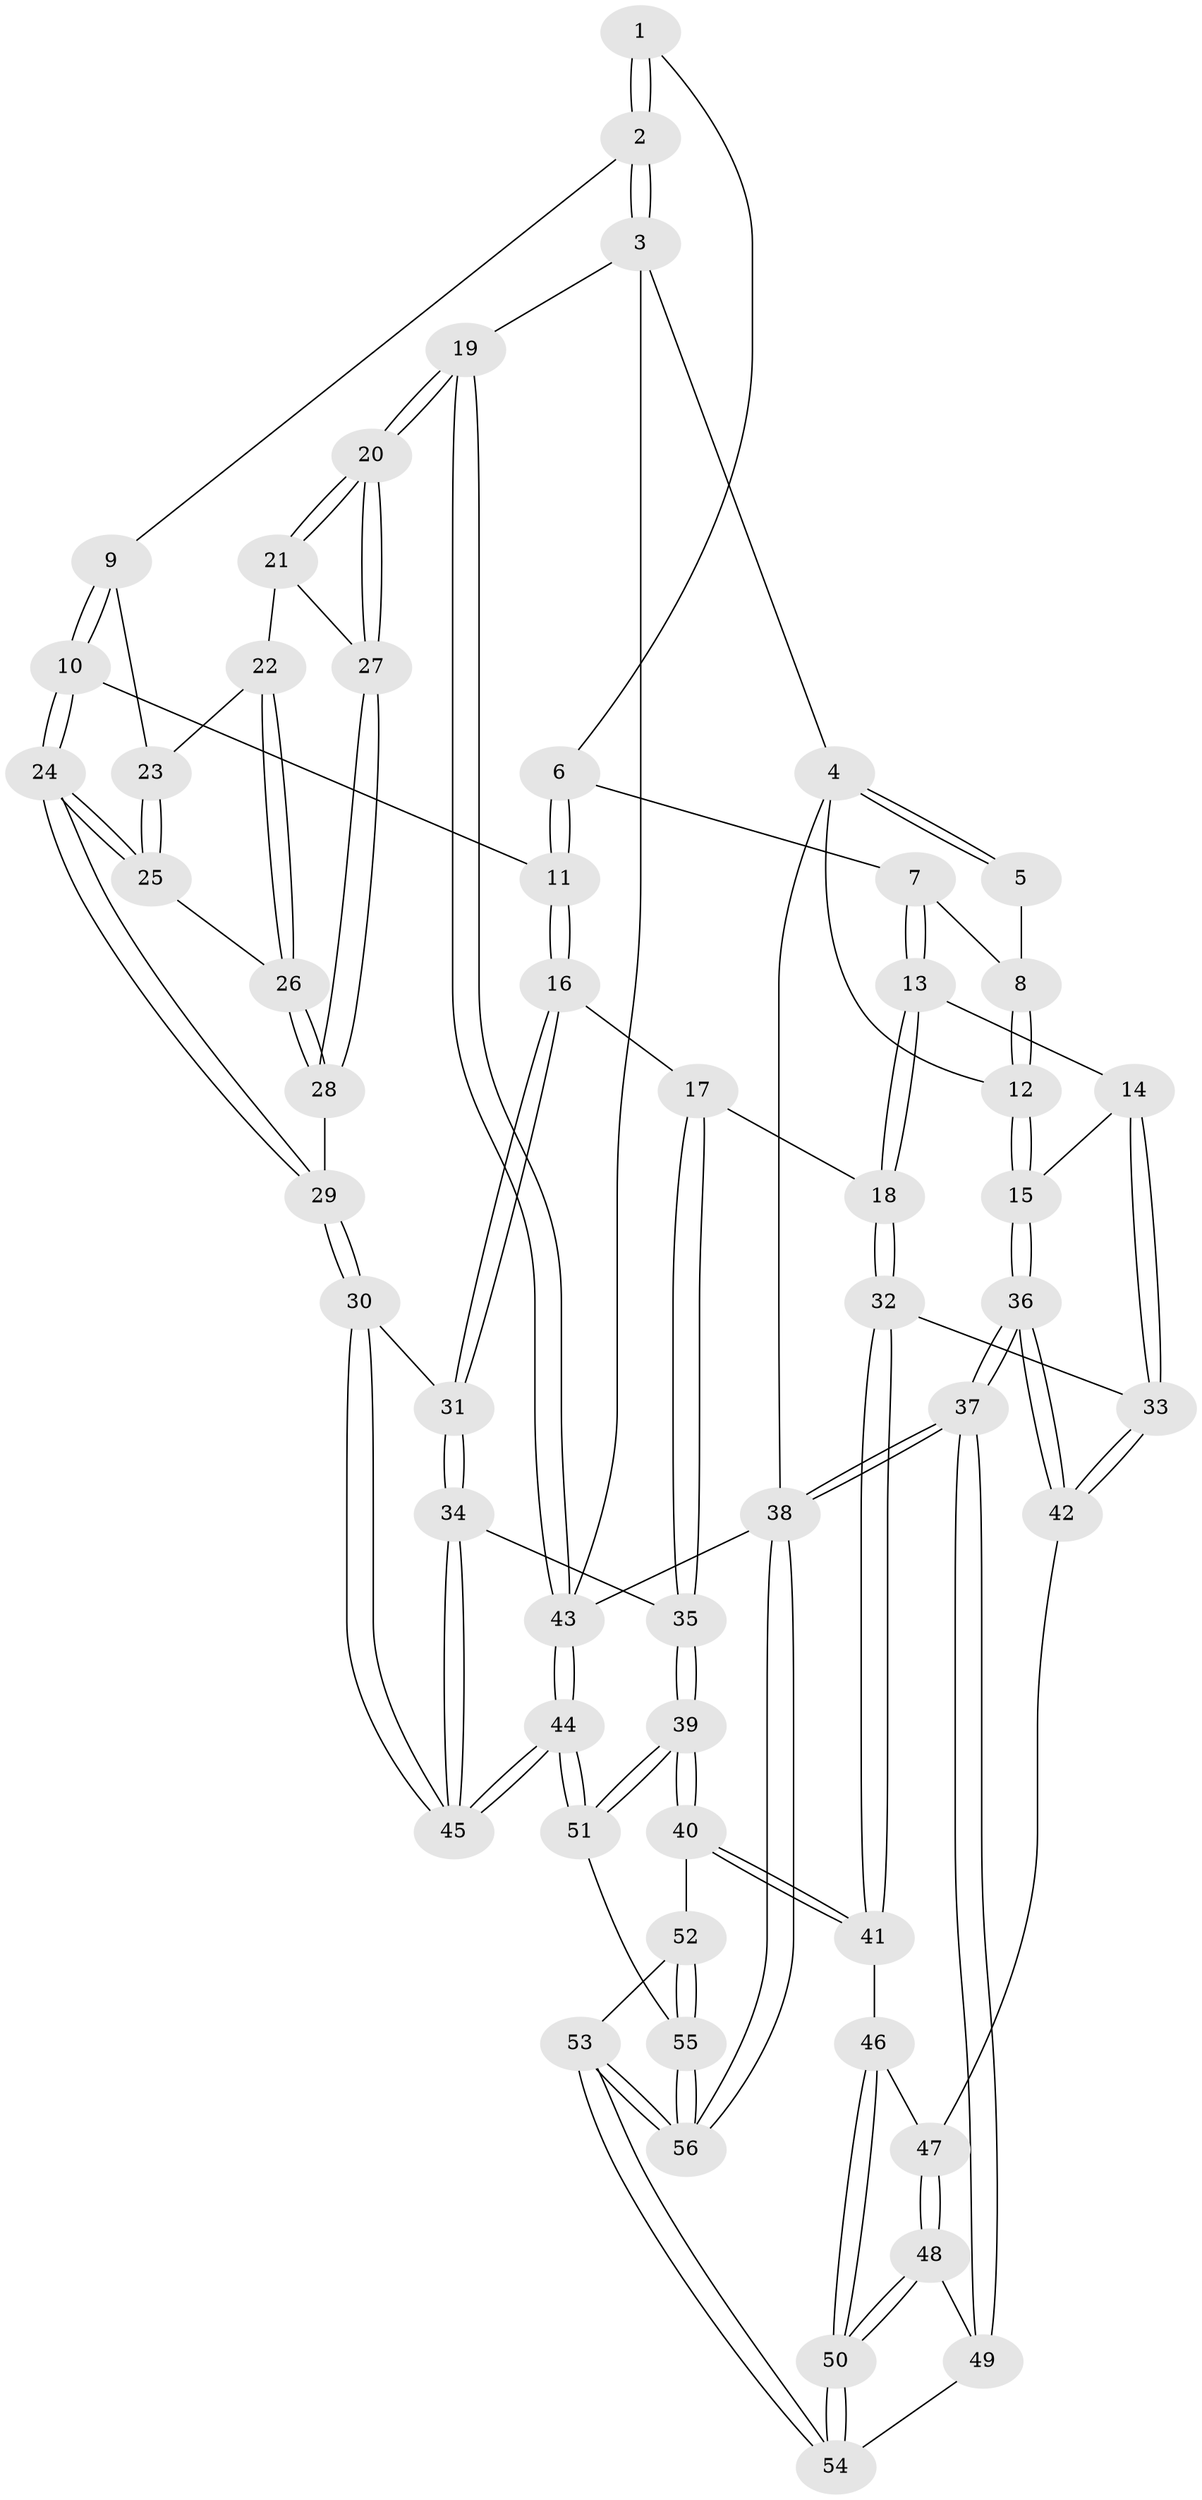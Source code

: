 // Generated by graph-tools (version 1.1) at 2025/27/03/09/25 03:27:09]
// undirected, 56 vertices, 137 edges
graph export_dot {
graph [start="1"]
  node [color=gray90,style=filled];
  1 [pos="+0.7436004894501835+0"];
  2 [pos="+0.9482776806733662+0"];
  3 [pos="+1+0"];
  4 [pos="+0+0"];
  5 [pos="+0.6194612089515507+0"];
  6 [pos="+0.3960726296063191+0.2769743879213853"];
  7 [pos="+0.3247931024984934+0.28328248164594916"];
  8 [pos="+0.22936333887385169+0.225321385155639"];
  9 [pos="+0.9350715043249356+0"];
  10 [pos="+0.5951041289530492+0.400512241339636"];
  11 [pos="+0.5573055927910279+0.41494113724418297"];
  12 [pos="+0+0"];
  13 [pos="+0.3357481283263747+0.46271918441068766"];
  14 [pos="+0.08782086750899298+0.46595094063546977"];
  15 [pos="+0+0.042027466436012885"];
  16 [pos="+0.5092712428443504+0.5004151069409173"];
  17 [pos="+0.44486519980182376+0.5181275254532401"];
  18 [pos="+0.3616800668438554+0.5204862779701832"];
  19 [pos="+1+0.927595037670635"];
  20 [pos="+0.9869779827330454+0.7226972554831039"];
  21 [pos="+0.9276911131970111+0.3711563405974386"];
  22 [pos="+0.918368238496588+0.15513532291086854"];
  23 [pos="+0.932769509094067+0.0032038820383276365"];
  24 [pos="+0.7080101141908157+0.5225411578540301"];
  25 [pos="+0.7260101911722256+0.49572009411718515"];
  26 [pos="+0.8276144868064125+0.45899279087890404"];
  27 [pos="+0.8455115550888652+0.6000661265201572"];
  28 [pos="+0.819628954344911+0.5837726387936147"];
  29 [pos="+0.717421043682171+0.5679679053542405"];
  30 [pos="+0.6957280063575756+0.5878785350102219"];
  31 [pos="+0.563781376943718+0.5784976845046199"];
  32 [pos="+0.32116149572872793+0.5892409581309217"];
  33 [pos="+0.12769926858084557+0.5606607135190895"];
  34 [pos="+0.5419651705340928+0.6686427476933364"];
  35 [pos="+0.4794796214606015+0.7024177891098667"];
  36 [pos="+0+0.6989916752170705"];
  37 [pos="+0+0.8700833513717051"];
  38 [pos="+0+1"];
  39 [pos="+0.41154456575390297+0.7699628878841541"];
  40 [pos="+0.3628233773589014+0.7506138858418677"];
  41 [pos="+0.3335111756287743+0.7084726052844474"];
  42 [pos="+0.10387734031792138+0.6548845950075799"];
  43 [pos="+1+1"];
  44 [pos="+0.815049315305253+1"];
  45 [pos="+0.6727201317356668+0.7433579076311135"];
  46 [pos="+0.2221144325057717+0.7122036453441623"];
  47 [pos="+0.10412740291377251+0.6554179858933484"];
  48 [pos="+0.09810879234836051+0.7236620381153024"];
  49 [pos="+0.0064204499410415936+0.7903887595653332"];
  50 [pos="+0.14542763537361264+0.8350398401315273"];
  51 [pos="+0.6155677236828039+1"];
  52 [pos="+0.35338776900989105+0.7597699534315263"];
  53 [pos="+0.1623114034876312+0.8909487857936301"];
  54 [pos="+0.14566458751924138+0.8388722877700214"];
  55 [pos="+0.21028178075849405+1"];
  56 [pos="+0.09392180020847142+1"];
  1 -- 2;
  1 -- 2;
  1 -- 6;
  2 -- 3;
  2 -- 3;
  2 -- 9;
  3 -- 4;
  3 -- 19;
  3 -- 43;
  4 -- 5;
  4 -- 5;
  4 -- 12;
  4 -- 38;
  5 -- 8;
  6 -- 7;
  6 -- 11;
  6 -- 11;
  7 -- 8;
  7 -- 13;
  7 -- 13;
  8 -- 12;
  8 -- 12;
  9 -- 10;
  9 -- 10;
  9 -- 23;
  10 -- 11;
  10 -- 24;
  10 -- 24;
  11 -- 16;
  11 -- 16;
  12 -- 15;
  12 -- 15;
  13 -- 14;
  13 -- 18;
  13 -- 18;
  14 -- 15;
  14 -- 33;
  14 -- 33;
  15 -- 36;
  15 -- 36;
  16 -- 17;
  16 -- 31;
  16 -- 31;
  17 -- 18;
  17 -- 35;
  17 -- 35;
  18 -- 32;
  18 -- 32;
  19 -- 20;
  19 -- 20;
  19 -- 43;
  19 -- 43;
  20 -- 21;
  20 -- 21;
  20 -- 27;
  20 -- 27;
  21 -- 22;
  21 -- 27;
  22 -- 23;
  22 -- 26;
  22 -- 26;
  23 -- 25;
  23 -- 25;
  24 -- 25;
  24 -- 25;
  24 -- 29;
  24 -- 29;
  25 -- 26;
  26 -- 28;
  26 -- 28;
  27 -- 28;
  27 -- 28;
  28 -- 29;
  29 -- 30;
  29 -- 30;
  30 -- 31;
  30 -- 45;
  30 -- 45;
  31 -- 34;
  31 -- 34;
  32 -- 33;
  32 -- 41;
  32 -- 41;
  33 -- 42;
  33 -- 42;
  34 -- 35;
  34 -- 45;
  34 -- 45;
  35 -- 39;
  35 -- 39;
  36 -- 37;
  36 -- 37;
  36 -- 42;
  36 -- 42;
  37 -- 38;
  37 -- 38;
  37 -- 49;
  37 -- 49;
  38 -- 56;
  38 -- 56;
  38 -- 43;
  39 -- 40;
  39 -- 40;
  39 -- 51;
  39 -- 51;
  40 -- 41;
  40 -- 41;
  40 -- 52;
  41 -- 46;
  42 -- 47;
  43 -- 44;
  43 -- 44;
  44 -- 45;
  44 -- 45;
  44 -- 51;
  44 -- 51;
  46 -- 47;
  46 -- 50;
  46 -- 50;
  47 -- 48;
  47 -- 48;
  48 -- 49;
  48 -- 50;
  48 -- 50;
  49 -- 54;
  50 -- 54;
  50 -- 54;
  51 -- 55;
  52 -- 53;
  52 -- 55;
  52 -- 55;
  53 -- 54;
  53 -- 54;
  53 -- 56;
  53 -- 56;
  55 -- 56;
  55 -- 56;
}
